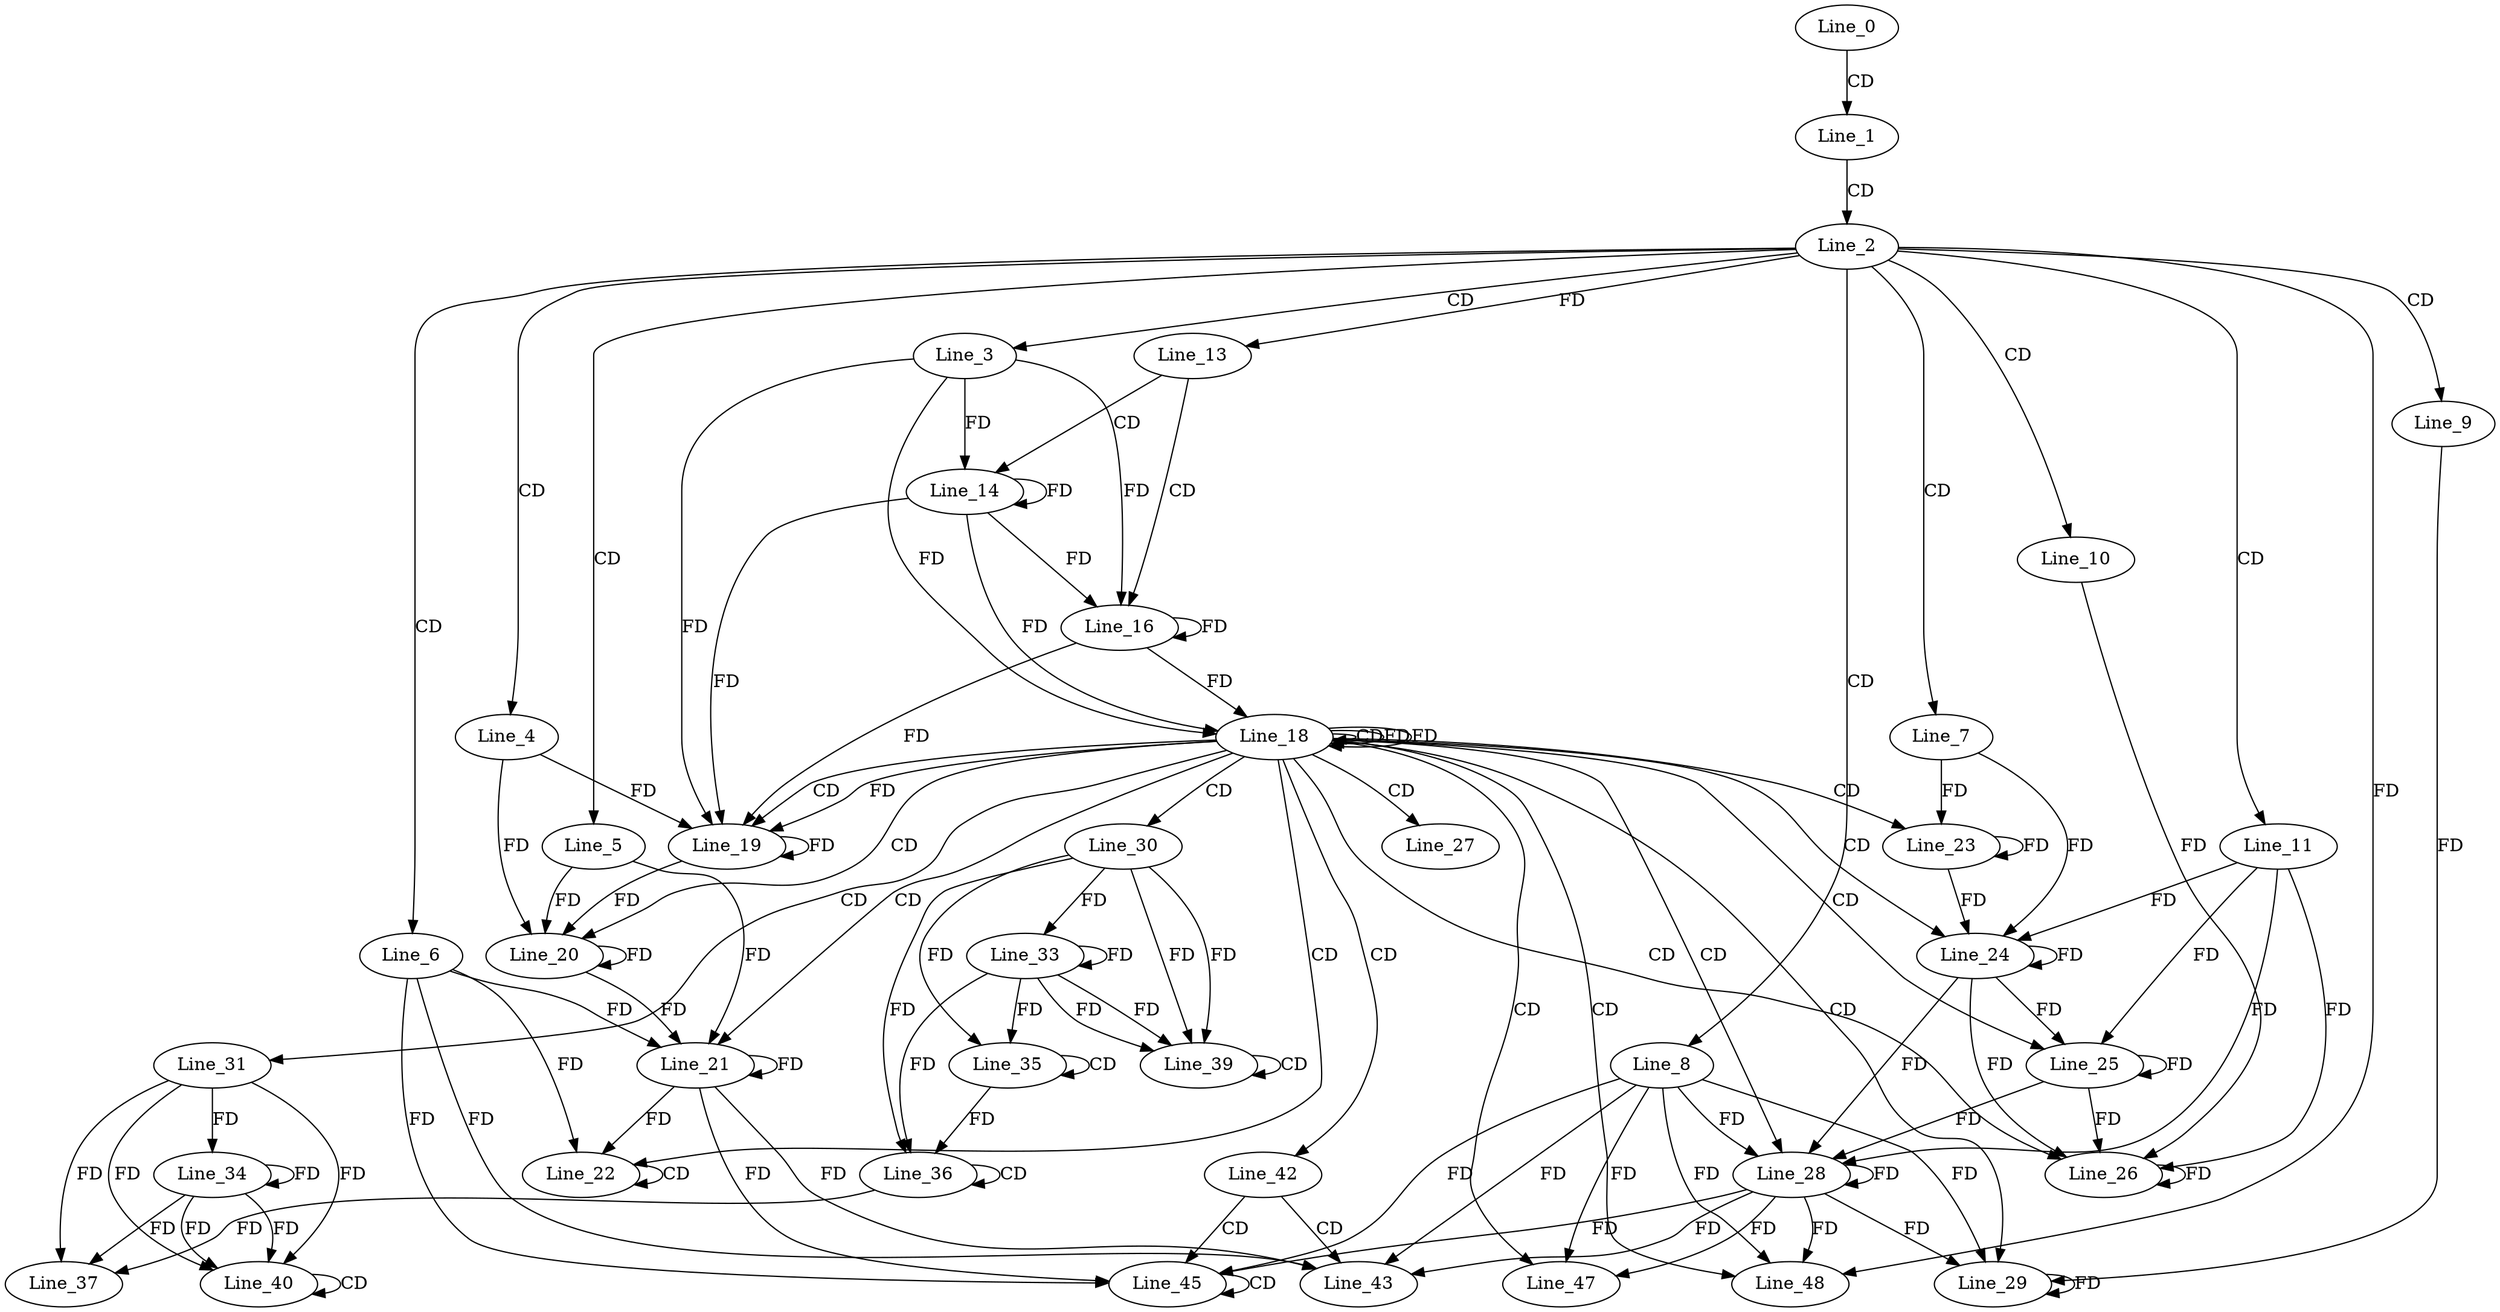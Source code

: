 digraph G {
  Line_0;
  Line_1;
  Line_2;
  Line_3;
  Line_4;
  Line_5;
  Line_6;
  Line_7;
  Line_8;
  Line_9;
  Line_10;
  Line_11;
  Line_13;
  Line_14;
  Line_14;
  Line_16;
  Line_16;
  Line_18;
  Line_18;
  Line_18;
  Line_18;
  Line_19;
  Line_19;
  Line_20;
  Line_20;
  Line_21;
  Line_21;
  Line_22;
  Line_22;
  Line_23;
  Line_24;
  Line_24;
  Line_25;
  Line_25;
  Line_26;
  Line_26;
  Line_27;
  Line_28;
  Line_28;
  Line_29;
  Line_30;
  Line_31;
  Line_33;
  Line_33;
  Line_34;
  Line_34;
  Line_35;
  Line_35;
  Line_36;
  Line_36;
  Line_37;
  Line_39;
  Line_39;
  Line_40;
  Line_40;
  Line_42;
  Line_43;
  Line_43;
  Line_45;
  Line_45;
  Line_45;
  Line_47;
  Line_48;
  Line_0 -> Line_1 [ label="CD" ];
  Line_1 -> Line_2 [ label="CD" ];
  Line_2 -> Line_3 [ label="CD" ];
  Line_2 -> Line_4 [ label="CD" ];
  Line_2 -> Line_5 [ label="CD" ];
  Line_2 -> Line_6 [ label="CD" ];
  Line_2 -> Line_7 [ label="CD" ];
  Line_2 -> Line_8 [ label="CD" ];
  Line_2 -> Line_9 [ label="CD" ];
  Line_2 -> Line_10 [ label="CD" ];
  Line_2 -> Line_11 [ label="CD" ];
  Line_2 -> Line_13 [ label="FD" ];
  Line_13 -> Line_14 [ label="CD" ];
  Line_3 -> Line_14 [ label="FD" ];
  Line_14 -> Line_14 [ label="FD" ];
  Line_13 -> Line_16 [ label="CD" ];
  Line_3 -> Line_16 [ label="FD" ];
  Line_14 -> Line_16 [ label="FD" ];
  Line_16 -> Line_16 [ label="FD" ];
  Line_18 -> Line_18 [ label="CD" ];
  Line_3 -> Line_18 [ label="FD" ];
  Line_14 -> Line_18 [ label="FD" ];
  Line_16 -> Line_18 [ label="FD" ];
  Line_18 -> Line_18 [ label="FD" ];
  Line_18 -> Line_19 [ label="CD" ];
  Line_19 -> Line_19 [ label="FD" ];
  Line_4 -> Line_19 [ label="FD" ];
  Line_3 -> Line_19 [ label="FD" ];
  Line_14 -> Line_19 [ label="FD" ];
  Line_16 -> Line_19 [ label="FD" ];
  Line_18 -> Line_19 [ label="FD" ];
  Line_18 -> Line_20 [ label="CD" ];
  Line_20 -> Line_20 [ label="FD" ];
  Line_5 -> Line_20 [ label="FD" ];
  Line_19 -> Line_20 [ label="FD" ];
  Line_4 -> Line_20 [ label="FD" ];
  Line_18 -> Line_21 [ label="CD" ];
  Line_21 -> Line_21 [ label="FD" ];
  Line_6 -> Line_21 [ label="FD" ];
  Line_20 -> Line_21 [ label="FD" ];
  Line_5 -> Line_21 [ label="FD" ];
  Line_18 -> Line_22 [ label="CD" ];
  Line_22 -> Line_22 [ label="CD" ];
  Line_21 -> Line_22 [ label="FD" ];
  Line_6 -> Line_22 [ label="FD" ];
  Line_18 -> Line_23 [ label="CD" ];
  Line_23 -> Line_23 [ label="FD" ];
  Line_7 -> Line_23 [ label="FD" ];
  Line_18 -> Line_24 [ label="CD" ];
  Line_24 -> Line_24 [ label="FD" ];
  Line_11 -> Line_24 [ label="FD" ];
  Line_23 -> Line_24 [ label="FD" ];
  Line_7 -> Line_24 [ label="FD" ];
  Line_18 -> Line_25 [ label="CD" ];
  Line_24 -> Line_25 [ label="FD" ];
  Line_25 -> Line_25 [ label="FD" ];
  Line_11 -> Line_25 [ label="FD" ];
  Line_18 -> Line_26 [ label="CD" ];
  Line_26 -> Line_26 [ label="FD" ];
  Line_10 -> Line_26 [ label="FD" ];
  Line_24 -> Line_26 [ label="FD" ];
  Line_25 -> Line_26 [ label="FD" ];
  Line_11 -> Line_26 [ label="FD" ];
  Line_18 -> Line_27 [ label="CD" ];
  Line_18 -> Line_28 [ label="CD" ];
  Line_28 -> Line_28 [ label="FD" ];
  Line_8 -> Line_28 [ label="FD" ];
  Line_24 -> Line_28 [ label="FD" ];
  Line_25 -> Line_28 [ label="FD" ];
  Line_11 -> Line_28 [ label="FD" ];
  Line_18 -> Line_29 [ label="CD" ];
  Line_29 -> Line_29 [ label="FD" ];
  Line_9 -> Line_29 [ label="FD" ];
  Line_28 -> Line_29 [ label="FD" ];
  Line_8 -> Line_29 [ label="FD" ];
  Line_18 -> Line_30 [ label="CD" ];
  Line_18 -> Line_31 [ label="CD" ];
  Line_30 -> Line_33 [ label="FD" ];
  Line_33 -> Line_33 [ label="FD" ];
  Line_31 -> Line_34 [ label="FD" ];
  Line_34 -> Line_34 [ label="FD" ];
  Line_35 -> Line_35 [ label="CD" ];
  Line_30 -> Line_35 [ label="FD" ];
  Line_33 -> Line_35 [ label="FD" ];
  Line_36 -> Line_36 [ label="CD" ];
  Line_30 -> Line_36 [ label="FD" ];
  Line_33 -> Line_36 [ label="FD" ];
  Line_35 -> Line_36 [ label="FD" ];
  Line_31 -> Line_37 [ label="FD" ];
  Line_34 -> Line_37 [ label="FD" ];
  Line_36 -> Line_37 [ label="FD" ];
  Line_30 -> Line_39 [ label="FD" ];
  Line_33 -> Line_39 [ label="FD" ];
  Line_39 -> Line_39 [ label="CD" ];
  Line_30 -> Line_39 [ label="FD" ];
  Line_33 -> Line_39 [ label="FD" ];
  Line_31 -> Line_40 [ label="FD" ];
  Line_34 -> Line_40 [ label="FD" ];
  Line_40 -> Line_40 [ label="CD" ];
  Line_31 -> Line_40 [ label="FD" ];
  Line_34 -> Line_40 [ label="FD" ];
  Line_18 -> Line_42 [ label="CD" ];
  Line_42 -> Line_43 [ label="CD" ];
  Line_28 -> Line_43 [ label="FD" ];
  Line_8 -> Line_43 [ label="FD" ];
  Line_21 -> Line_43 [ label="FD" ];
  Line_6 -> Line_43 [ label="FD" ];
  Line_42 -> Line_45 [ label="CD" ];
  Line_45 -> Line_45 [ label="CD" ];
  Line_28 -> Line_45 [ label="FD" ];
  Line_8 -> Line_45 [ label="FD" ];
  Line_21 -> Line_45 [ label="FD" ];
  Line_6 -> Line_45 [ label="FD" ];
  Line_18 -> Line_47 [ label="CD" ];
  Line_28 -> Line_47 [ label="FD" ];
  Line_8 -> Line_47 [ label="FD" ];
  Line_18 -> Line_48 [ label="CD" ];
  Line_2 -> Line_48 [ label="FD" ];
  Line_28 -> Line_48 [ label="FD" ];
  Line_8 -> Line_48 [ label="FD" ];
  Line_18 -> Line_18 [ label="FD" ];
}
